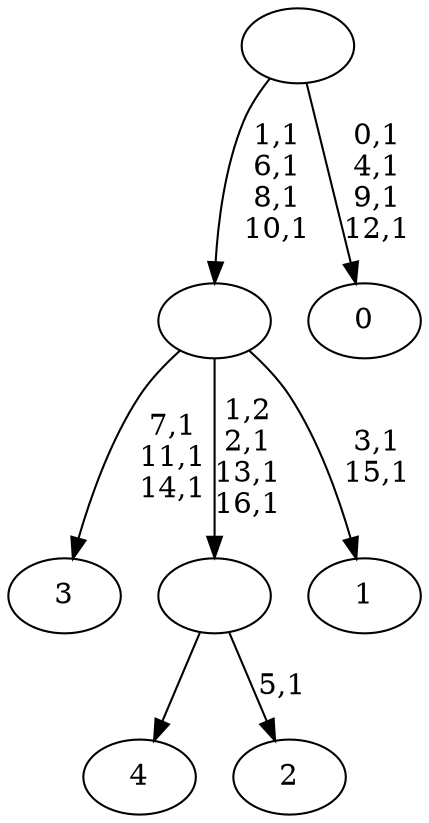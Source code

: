 digraph T {
	22 [label="4"]
	21 [label="3"]
	17 [label="2"]
	15 [label=""]
	12 [label="1"]
	9 [label=""]
	5 [label="0"]
	0 [label=""]
	15 -> 17 [label="5,1"]
	15 -> 22 [label=""]
	9 -> 12 [label="3,1\n15,1"]
	9 -> 15 [label="1,2\n2,1\n13,1\n16,1"]
	9 -> 21 [label="7,1\n11,1\n14,1"]
	0 -> 5 [label="0,1\n4,1\n9,1\n12,1"]
	0 -> 9 [label="1,1\n6,1\n8,1\n10,1"]
}
